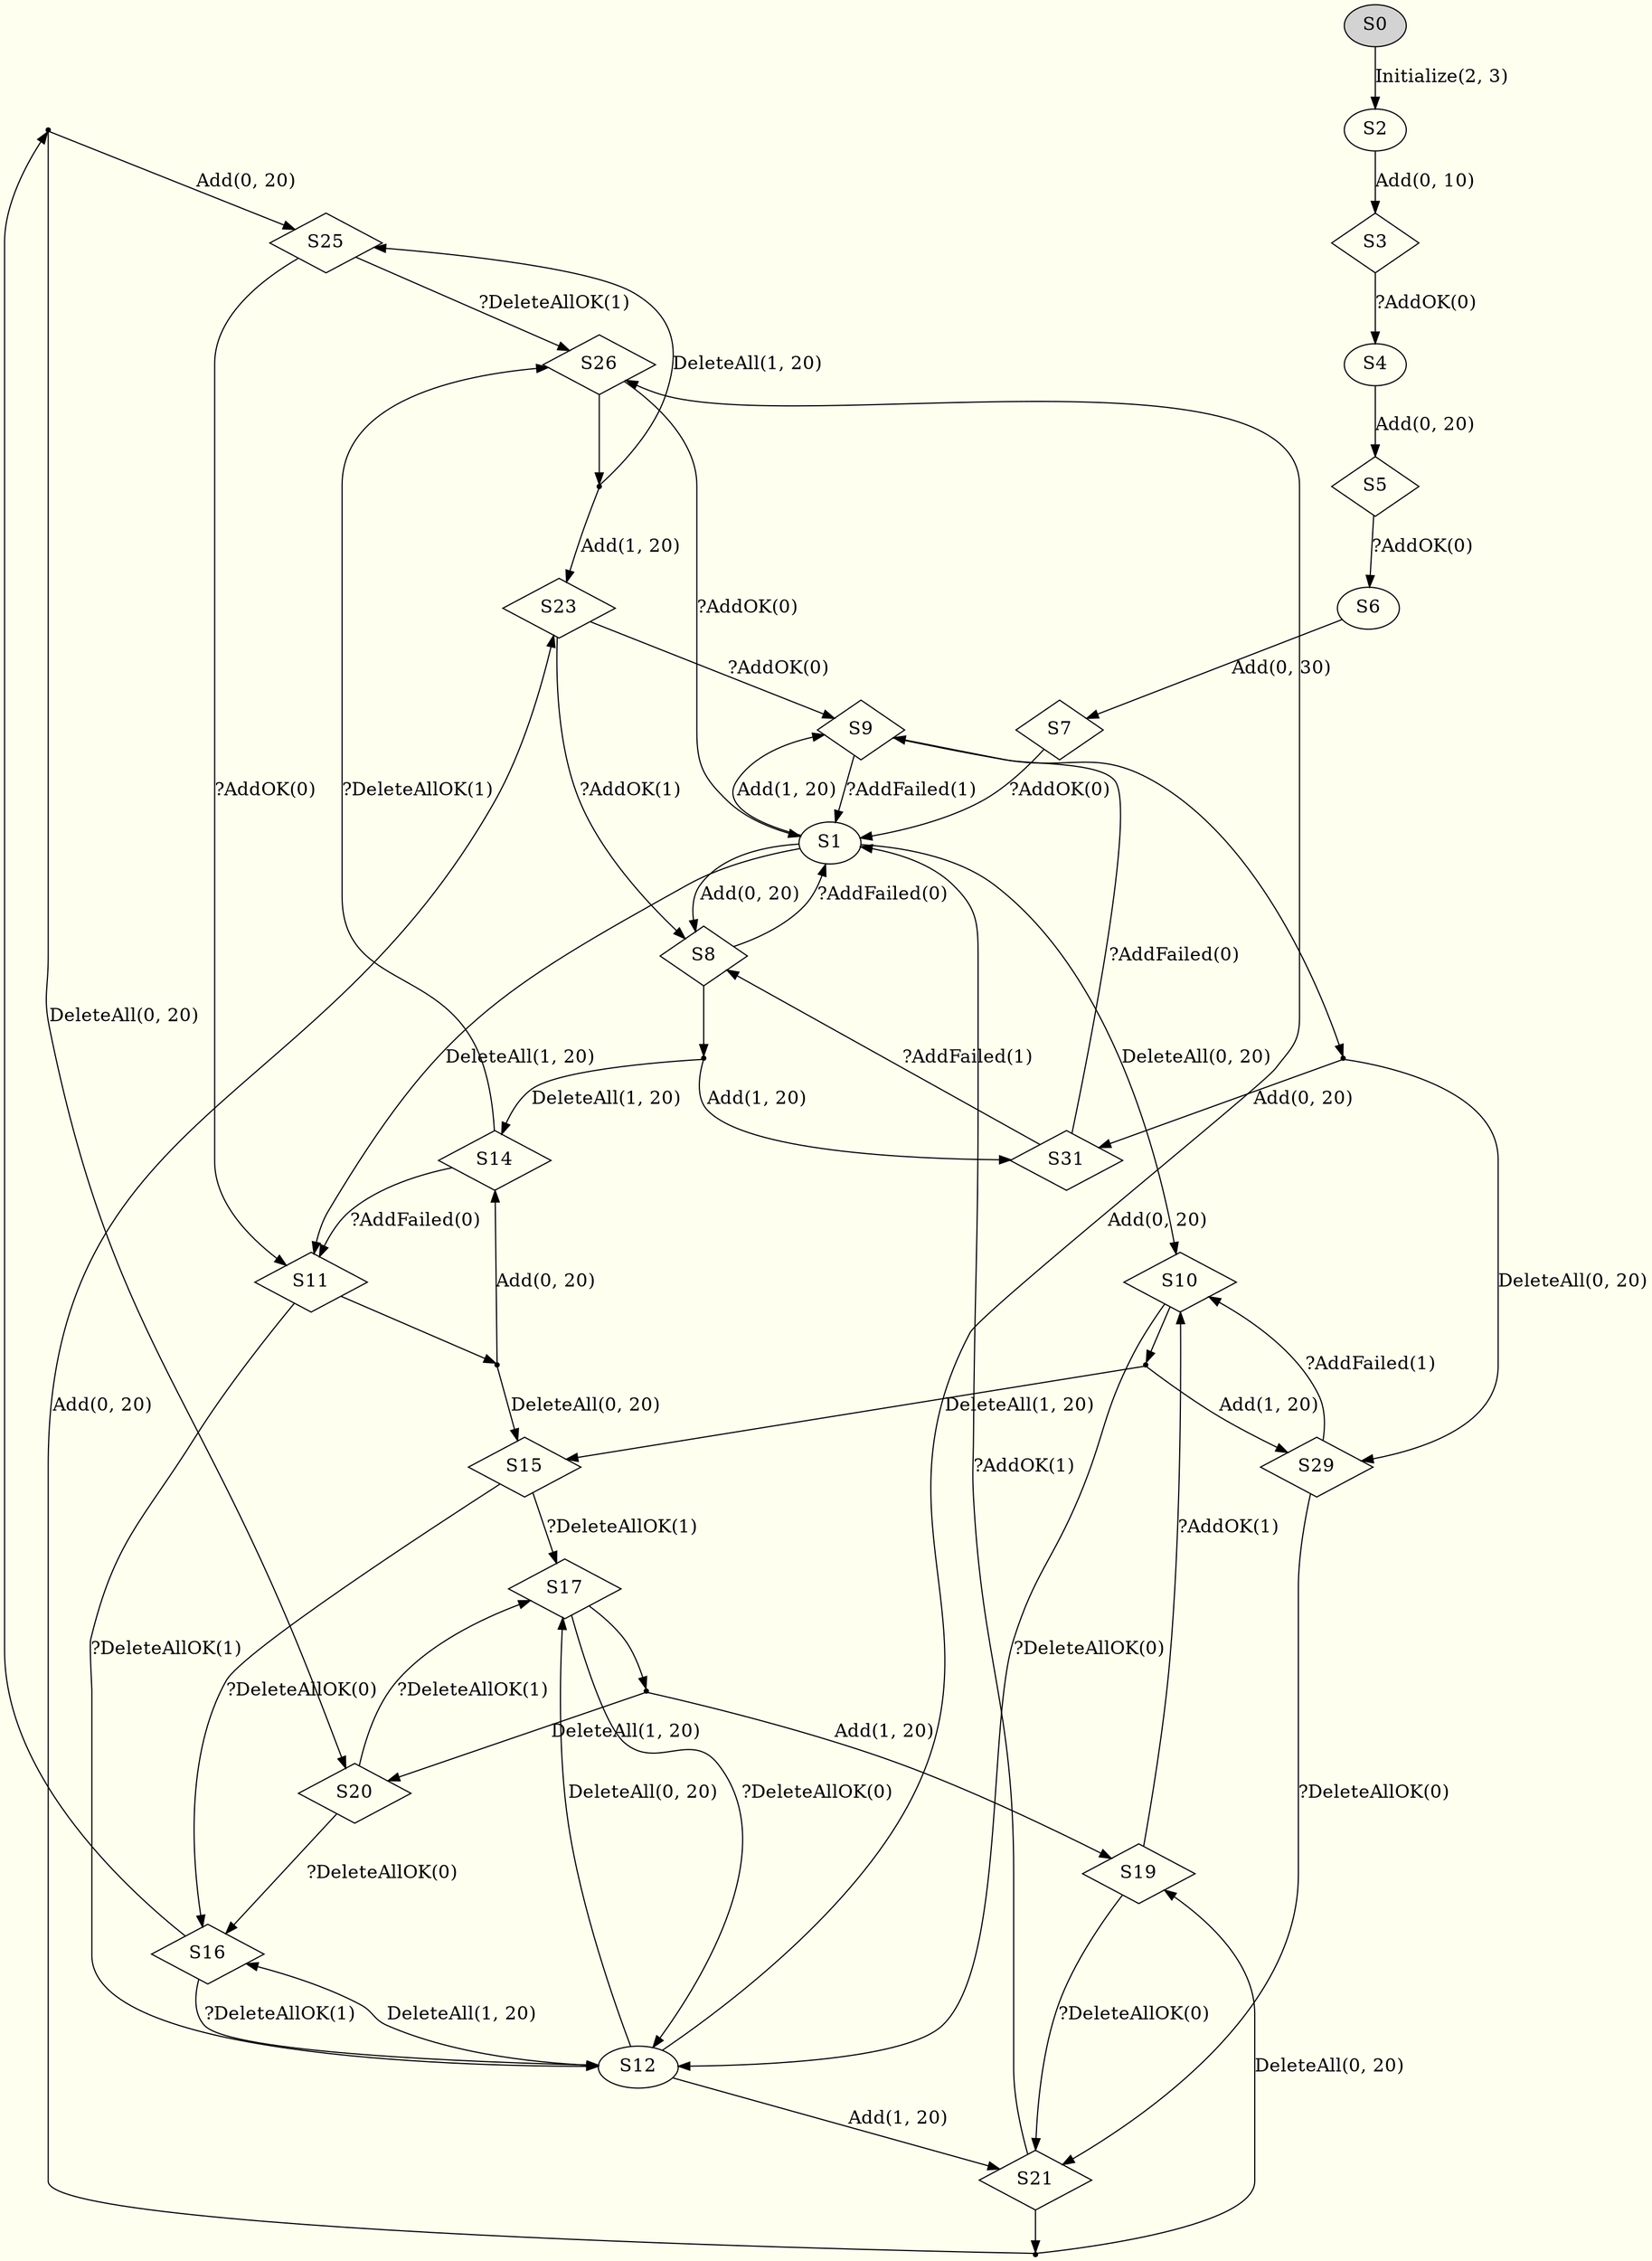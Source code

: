 digraph "" {
graph [
rankdir=TB
color="#000000ff"
bgcolor="#fffff0ff"
fontcolor="#000000ff"
fontsize=16
]
node [fontcolor="#000000ff",fontsize=16,color="#000000ff",shape=ellipse,label="\N"]
edge [color="#000000ff",fontcolor="#000000ff",fontsize=16]
//nodes
"24"[fontcolor="#000000ff",fontsize=16,color="#000000ff",shape=point,label=""]
"9"[fontcolor="#000000ff",fontsize=16,color="#000000ff",shape=diamond,label="S9"]
"26"[fontcolor="#000000ff",fontsize=16,color="#000000ff",shape=diamond,label="S26"]
"27"[fontcolor="#000000ff",fontsize=16,color="#000000ff",shape=point,label=""]
"2"[fontcolor="#000000ff",fontsize=16,color="#000000ff",shape=ellipse,label="S2"]
"3"[fontcolor="#000000ff",fontsize=16,color="#000000ff",shape=diamond,label="S3"]
"0"[style="filled",style="filled",fontcolor="#000000ff",fontsize=16,color="#000000ff",shape=ellipse,label="S0",fillcolor="#d3d3d3ff"]
"1"[fontcolor="#000000ff",fontsize=16,color="#000000ff",shape=ellipse,label="S1"]
"6"[fontcolor="#000000ff",fontsize=16,color="#000000ff",shape=ellipse,label="S6"]
"31"[fontcolor="#000000ff",fontsize=16,color="#000000ff",shape=diamond,label="S31"]
"30"[fontcolor="#000000ff",fontsize=16,color="#000000ff",shape=point,label=""]
"5"[fontcolor="#000000ff",fontsize=16,color="#000000ff",shape=diamond,label="S5"]
"32"[fontcolor="#000000ff",fontsize=16,color="#000000ff",shape=point,label=""]
"8"[fontcolor="#000000ff",fontsize=16,color="#000000ff",shape=diamond,label="S8"]
"25"[fontcolor="#000000ff",fontsize=16,color="#000000ff",shape=diamond,label="S25"]
"13"[fontcolor="#000000ff",fontsize=16,color="#000000ff",shape=point,label=""]
"19"[fontcolor="#000000ff",fontsize=16,color="#000000ff",shape=diamond,label="S19"]
"18"[fontcolor="#000000ff",fontsize=16,color="#000000ff",shape=point,label=""]
"7"[fontcolor="#000000ff",fontsize=16,color="#000000ff",shape=diamond,label="S7"]
"4"[fontcolor="#000000ff",fontsize=16,color="#000000ff",shape=ellipse,label="S4"]
"11"[fontcolor="#000000ff",fontsize=16,color="#000000ff",shape=diamond,label="S11"]
"10"[fontcolor="#000000ff",fontsize=16,color="#000000ff",shape=diamond,label="S10"]
"17"[fontcolor="#000000ff",fontsize=16,color="#000000ff",shape=diamond,label="S17"]
"16"[fontcolor="#000000ff",fontsize=16,color="#000000ff",shape=diamond,label="S16"]
"15"[fontcolor="#000000ff",fontsize=16,color="#000000ff",shape=diamond,label="S15"]
"28"[fontcolor="#000000ff",fontsize=16,color="#000000ff",shape=point,label=""]
"29"[fontcolor="#000000ff",fontsize=16,color="#000000ff",shape=diamond,label="S29"]
"14"[fontcolor="#000000ff",fontsize=16,color="#000000ff",shape=diamond,label="S14"]
"12"[fontcolor="#000000ff",fontsize=16,color="#000000ff",shape=ellipse,label="S12"]
"20"[fontcolor="#000000ff",fontsize=16,color="#000000ff",shape=diamond,label="S20"]
"21"[fontcolor="#000000ff",fontsize=16,color="#000000ff",shape=diamond,label="S21"]
"22"[fontcolor="#000000ff",fontsize=16,color="#000000ff",shape=point,label=""]
"23"[fontcolor="#000000ff",fontsize=16,color="#000000ff",shape=diamond,label="S23"]
"32" -> "31"[label="Add(1, 20)",color="#000000ff",fontcolor="#000000ff",fontsize=16,id="63"]
"32" -> "14"[label="DeleteAll(1, 20)",color="#000000ff",fontcolor="#000000ff",fontsize=16,id="62"]
"8" -> "32"[color="#000000ff",fontcolor="#000000ff",fontsize=16,id="61"]
"8" -> "1"[label="?AddFailed(0)",color="#000000ff",fontcolor="#000000ff",fontsize=16,id="60"]
"31" -> "8"[label="?AddFailed(1)",color="#000000ff",fontcolor="#000000ff",fontsize=16,id="59"]
"31" -> "9"[label="?AddFailed(0)",color="#000000ff",fontcolor="#000000ff",fontsize=16,id="58"]
"30" -> "31"[label="Add(0, 20)",color="#000000ff",fontcolor="#000000ff",fontsize=16,id="57"]
"30" -> "29"[label="DeleteAll(0, 20)",color="#000000ff",fontcolor="#000000ff",fontsize=16,id="56"]
"9" -> "30"[color="#000000ff",fontcolor="#000000ff",fontsize=16,id="55"]
"9" -> "1"[label="?AddFailed(1)",color="#000000ff",fontcolor="#000000ff",fontsize=16,id="54"]
"29" -> "21"[label="?DeleteAllOK(0)",color="#000000ff",fontcolor="#000000ff",fontsize=16,id="53"]
"29" -> "10"[label="?AddFailed(1)",color="#000000ff",fontcolor="#000000ff",fontsize=16,id="52"]
"28" -> "29"[label="Add(1, 20)",color="#000000ff",fontcolor="#000000ff",fontsize=16,id="51"]
"28" -> "15"[label="DeleteAll(1, 20)",color="#000000ff",fontcolor="#000000ff",fontsize=16,id="50"]
"10" -> "28"[color="#000000ff",fontcolor="#000000ff",fontsize=16,id="49"]
"10" -> "12"[label="?DeleteAllOK(0)",color="#000000ff",fontcolor="#000000ff",fontsize=16,id="48"]
"12" -> "17"[label="DeleteAll(0, 20)",color="#000000ff",fontcolor="#000000ff",fontsize=16,id="47"]
"12" -> "26"[label="Add(0, 20)",color="#000000ff",fontcolor="#000000ff",fontsize=16,id="46"]
"12" -> "21"[label="Add(1, 20)",color="#000000ff",fontcolor="#000000ff",fontsize=16,id="45"]
"12" -> "16"[label="DeleteAll(1, 20)",color="#000000ff",fontcolor="#000000ff",fontsize=16,id="44"]
"14" -> "26"[label="?DeleteAllOK(1)",color="#000000ff",fontcolor="#000000ff",fontsize=16,id="43"]
"14" -> "11"[label="?AddFailed(0)",color="#000000ff",fontcolor="#000000ff",fontsize=16,id="42"]
"27" -> "25"[label="DeleteAll(1, 20)",color="#000000ff",fontcolor="#000000ff",fontsize=16,id="41"]
"27" -> "23"[label="Add(1, 20)",color="#000000ff",fontcolor="#000000ff",fontsize=16,id="40"]
"26" -> "27"[color="#000000ff",fontcolor="#000000ff",fontsize=16,id="39"]
"26" -> "1"[label="?AddOK(0)",color="#000000ff",fontcolor="#000000ff",fontsize=16,id="38"]
"25" -> "26"[label="?DeleteAllOK(1)",color="#000000ff",fontcolor="#000000ff",fontsize=16,id="37"]
"25" -> "11"[label="?AddOK(0)",color="#000000ff",fontcolor="#000000ff",fontsize=16,id="36"]
"24" -> "25"[label="Add(0, 20)",color="#000000ff",fontcolor="#000000ff",fontsize=16,id="35"]
"24" -> "20"[label="DeleteAll(0, 20)",color="#000000ff",fontcolor="#000000ff",fontsize=16,id="34"]
"16" -> "24"[color="#000000ff",fontcolor="#000000ff",fontsize=16,id="33"]
"16" -> "12"[label="?DeleteAllOK(1)",color="#000000ff",fontcolor="#000000ff",fontsize=16,id="32"]
"23" -> "8"[label="?AddOK(1)",color="#000000ff",fontcolor="#000000ff",fontsize=16,id="31"]
"23" -> "9"[label="?AddOK(0)",color="#000000ff",fontcolor="#000000ff",fontsize=16,id="30"]
"22" -> "23"[label="Add(0, 20)",color="#000000ff",fontcolor="#000000ff",fontsize=16,id="29"]
"22" -> "19"[label="DeleteAll(0, 20)",color="#000000ff",fontcolor="#000000ff",fontsize=16,id="28"]
"21" -> "22"[color="#000000ff",fontcolor="#000000ff",fontsize=16,id="27"]
"21" -> "1"[label="?AddOK(1)",color="#000000ff",fontcolor="#000000ff",fontsize=16,id="26"]
"19" -> "21"[label="?DeleteAllOK(0)",color="#000000ff",fontcolor="#000000ff",fontsize=16,id="25"]
"19" -> "10"[label="?AddOK(1)",color="#000000ff",fontcolor="#000000ff",fontsize=16,id="24"]
"20" -> "17"[label="?DeleteAllOK(1)",color="#000000ff",fontcolor="#000000ff",fontsize=16,id="23"]
"20" -> "16"[label="?DeleteAllOK(0)",color="#000000ff",fontcolor="#000000ff",fontsize=16,id="22"]
"18" -> "20"[label="DeleteAll(1, 20)",color="#000000ff",fontcolor="#000000ff",fontsize=16,id="21"]
"18" -> "19"[label="Add(1, 20)",color="#000000ff",fontcolor="#000000ff",fontsize=16,id="20"]
"17" -> "18"[color="#000000ff",fontcolor="#000000ff",fontsize=16,id="19"]
"17" -> "12"[label="?DeleteAllOK(0)",color="#000000ff",fontcolor="#000000ff",fontsize=16,id="18"]
"15" -> "17"[label="?DeleteAllOK(1)",color="#000000ff",fontcolor="#000000ff",fontsize=16,id="17"]
"15" -> "16"[label="?DeleteAllOK(0)",color="#000000ff",fontcolor="#000000ff",fontsize=16,id="16"]
"13" -> "15"[label="DeleteAll(0, 20)",color="#000000ff",fontcolor="#000000ff",fontsize=16,id="15"]
"13" -> "14"[label="Add(0, 20)",color="#000000ff",fontcolor="#000000ff",fontsize=16,id="14"]
"11" -> "13"[color="#000000ff",fontcolor="#000000ff",fontsize=16,id="13"]
"11" -> "12"[label="?DeleteAllOK(1)",color="#000000ff",fontcolor="#000000ff",fontsize=16,id="12"]
"1" -> "11"[label="DeleteAll(1, 20)",color="#000000ff",fontcolor="#000000ff",fontsize=16,id="11"]
"1" -> "10"[label="DeleteAll(0, 20)",color="#000000ff",fontcolor="#000000ff",fontsize=16,id="10"]
"1" -> "9"[label="Add(1, 20)",color="#000000ff",fontcolor="#000000ff",fontsize=16,id="9"]
"1" -> "8"[label="Add(0, 20)",color="#000000ff",fontcolor="#000000ff",fontsize=16,id="8"]
"7" -> "1"[label="?AddOK(0)",color="#000000ff",fontcolor="#000000ff",fontsize=16,id="7"]
"6" -> "7"[label="Add(0, 30)",color="#000000ff",fontcolor="#000000ff",fontsize=16,id="6"]
"5" -> "6"[label="?AddOK(0)",color="#000000ff",fontcolor="#000000ff",fontsize=16,id="5"]
"4" -> "5"[label="Add(0, 20)",color="#000000ff",fontcolor="#000000ff",fontsize=16,id="4"]
"3" -> "4"[label="?AddOK(0)",color="#000000ff",fontcolor="#000000ff",fontsize=16,id="3"]
"2" -> "3"[label="Add(0, 10)",color="#000000ff",fontcolor="#000000ff",fontsize=16,id="2"]
"0" -> "2"[label="Initialize(2, 3)",color="#000000ff",fontcolor="#000000ff",fontsize=16,id="1"]
}
